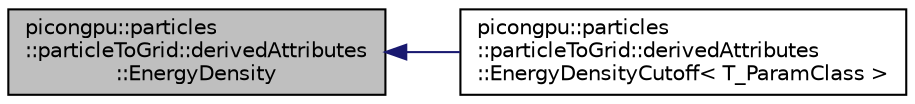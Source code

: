 digraph "picongpu::particles::particleToGrid::derivedAttributes::EnergyDensity"
{
 // LATEX_PDF_SIZE
  edge [fontname="Helvetica",fontsize="10",labelfontname="Helvetica",labelfontsize="10"];
  node [fontname="Helvetica",fontsize="10",shape=record];
  rankdir="LR";
  Node1 [label="picongpu::particles\l::particleToGrid::derivedAttributes\l::EnergyDensity",height=0.2,width=0.4,color="black", fillcolor="grey75", style="filled", fontcolor="black",tooltip="Energy Density Operation for Particle to Grid Projections."];
  Node1 -> Node2 [dir="back",color="midnightblue",fontsize="10",style="solid",fontname="Helvetica"];
  Node2 [label="picongpu::particles\l::particleToGrid::derivedAttributes\l::EnergyDensityCutoff\< T_ParamClass \>",height=0.2,width=0.4,color="black", fillcolor="white", style="filled",URL="$structpicongpu_1_1particles_1_1particle_to_grid_1_1derived_attributes_1_1_energy_density_cutoff.html",tooltip="Energy Density Operation with Maxmimum Energy Cut-Off for Particle to Grid Projections."];
}
